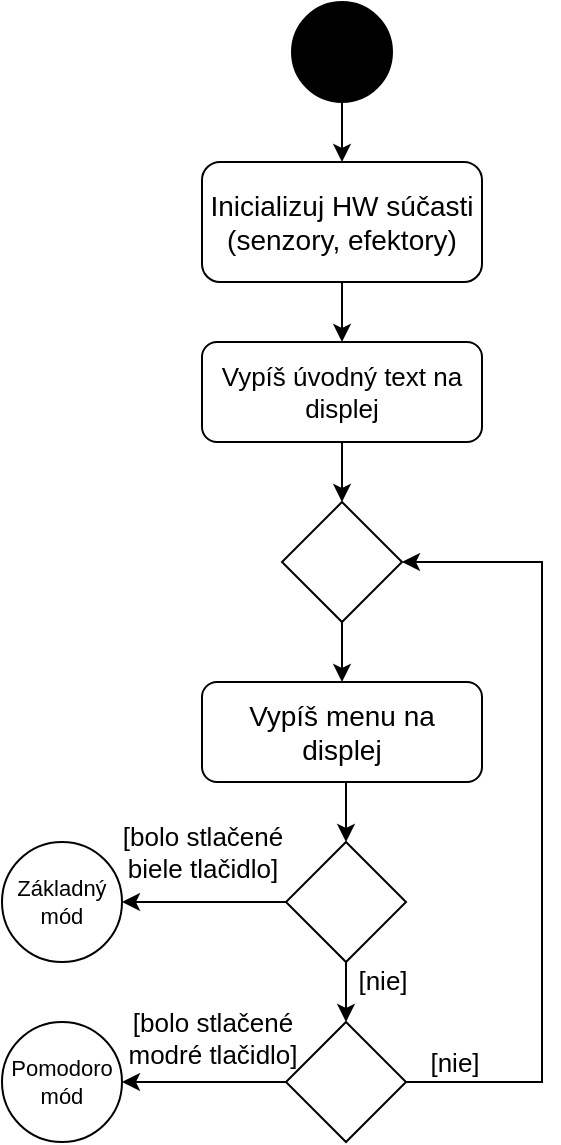 <mxfile version="13.11.0" type="device"><diagram id="p-e6sBziVbJDWpJBFLUt" name="Page-1"><mxGraphModel dx="525" dy="856" grid="1" gridSize="10" guides="1" tooltips="1" connect="1" arrows="1" fold="1" page="1" pageScale="1" pageWidth="827" pageHeight="1169" math="0" shadow="0"><root><mxCell id="0"/><mxCell id="1" parent="0"/><mxCell id="UP2AVt8_r8dpu8IS43cG-21" style="edgeStyle=orthogonalEdgeStyle;rounded=0;orthogonalLoop=1;jettySize=auto;html=1;exitX=0.5;exitY=1;exitDx=0;exitDy=0;entryX=0.5;entryY=0;entryDx=0;entryDy=0;" parent="1" source="UP2AVt8_r8dpu8IS43cG-22" target="UP2AVt8_r8dpu8IS43cG-24" edge="1"><mxGeometry relative="1" as="geometry"/></mxCell><mxCell id="UP2AVt8_r8dpu8IS43cG-22" value="" style="ellipse;whiteSpace=wrap;html=1;aspect=fixed;fillColor=#000000;" parent="1" vertex="1"><mxGeometry x="575" y="100" width="50" height="50" as="geometry"/></mxCell><mxCell id="UP2AVt8_r8dpu8IS43cG-23" style="edgeStyle=orthogonalEdgeStyle;rounded=0;orthogonalLoop=1;jettySize=auto;html=1;exitX=0.5;exitY=1;exitDx=0;exitDy=0;entryX=0.5;entryY=0;entryDx=0;entryDy=0;" parent="1" source="UP2AVt8_r8dpu8IS43cG-24" target="UP2AVt8_r8dpu8IS43cG-26" edge="1"><mxGeometry relative="1" as="geometry"/></mxCell><mxCell id="UP2AVt8_r8dpu8IS43cG-24" value="&lt;span style=&quot;font-size: 14px&quot;&gt;Inicializuj HW súčasti (senzory, efektory)&lt;/span&gt;" style="rounded=1;whiteSpace=wrap;html=1;fillColor=#FFFFFF;fontStyle=0" parent="1" vertex="1"><mxGeometry x="530" y="180" width="140" height="60" as="geometry"/></mxCell><mxCell id="UP2AVt8_r8dpu8IS43cG-25" style="edgeStyle=orthogonalEdgeStyle;rounded=0;orthogonalLoop=1;jettySize=auto;html=1;exitX=0.5;exitY=1;exitDx=0;exitDy=0;entryX=0.5;entryY=0;entryDx=0;entryDy=0;" parent="1" source="UP2AVt8_r8dpu8IS43cG-26" target="upK-CrrCorYbRXfIBtZl-1" edge="1"><mxGeometry relative="1" as="geometry"/></mxCell><mxCell id="UP2AVt8_r8dpu8IS43cG-26" value="&lt;font style=&quot;font-size: 13px;&quot;&gt;Vypíš úvodný text na displej&lt;/font&gt;" style="rounded=1;whiteSpace=wrap;html=1;fillColor=#FFFFFF;fontStyle=0;" parent="1" vertex="1"><mxGeometry x="530" y="270" width="140" height="50" as="geometry"/></mxCell><mxCell id="UP2AVt8_r8dpu8IS43cG-27" style="edgeStyle=orthogonalEdgeStyle;rounded=0;orthogonalLoop=1;jettySize=auto;html=1;exitX=0.5;exitY=1;exitDx=0;exitDy=0;entryX=0.5;entryY=0;entryDx=0;entryDy=0;" parent="1" target="UP2AVt8_r8dpu8IS43cG-37" edge="1"><mxGeometry relative="1" as="geometry"><mxPoint x="607" y="490.0" as="sourcePoint"/><mxPoint x="607" y="525" as="targetPoint"/></mxGeometry></mxCell><mxCell id="UP2AVt8_r8dpu8IS43cG-28" value="&lt;span style=&quot;font-size: 14px;&quot;&gt;Vypíš menu na&lt;br&gt;displej&lt;/span&gt;" style="rounded=1;whiteSpace=wrap;html=1;fillColor=#FFFFFF;fontStyle=0;" parent="1" vertex="1"><mxGeometry x="530" y="440" width="140" height="50" as="geometry"/></mxCell><mxCell id="UP2AVt8_r8dpu8IS43cG-29" style="edgeStyle=orthogonalEdgeStyle;rounded=0;orthogonalLoop=1;jettySize=auto;html=1;exitX=0.5;exitY=1;exitDx=0;exitDy=0;entryX=0.5;entryY=0;entryDx=0;entryDy=0;" parent="1" source="UP2AVt8_r8dpu8IS43cG-37" target="UP2AVt8_r8dpu8IS43cG-40" edge="1"><mxGeometry relative="1" as="geometry"><mxPoint x="607" y="635" as="sourcePoint"/><mxPoint x="599.5" y="610" as="targetPoint"/></mxGeometry></mxCell><mxCell id="UP2AVt8_r8dpu8IS43cG-30" value="[nie]" style="edgeLabel;html=1;align=center;verticalAlign=middle;resizable=0;points=[];fontSize=13;fontStyle=0" parent="UP2AVt8_r8dpu8IS43cG-29" vertex="1" connectable="0"><mxGeometry x="-0.314" relative="1" as="geometry"><mxPoint x="18" y="-1.34" as="offset"/></mxGeometry></mxCell><mxCell id="UP2AVt8_r8dpu8IS43cG-31" style="edgeStyle=orthogonalEdgeStyle;rounded=0;orthogonalLoop=1;jettySize=auto;html=1;exitX=0;exitY=0.5;exitDx=0;exitDy=0;entryX=1;entryY=0.5;entryDx=0;entryDy=0;fontSize=13;" parent="1" source="UP2AVt8_r8dpu8IS43cG-37" target="UP2AVt8_r8dpu8IS43cG-35" edge="1"><mxGeometry relative="1" as="geometry"><mxPoint x="567" y="560" as="sourcePoint"/></mxGeometry></mxCell><mxCell id="UP2AVt8_r8dpu8IS43cG-32" value="[bolo stlačené&lt;br&gt;biele tlačidlo]" style="edgeLabel;html=1;align=center;verticalAlign=middle;resizable=0;points=[];fontSize=13;fontStyle=0" parent="UP2AVt8_r8dpu8IS43cG-31" vertex="1" connectable="0"><mxGeometry x="-0.246" y="-1" relative="1" as="geometry"><mxPoint x="-11.21" y="-24" as="offset"/></mxGeometry></mxCell><mxCell id="UP2AVt8_r8dpu8IS43cG-33" style="edgeStyle=orthogonalEdgeStyle;rounded=0;orthogonalLoop=1;jettySize=auto;html=1;exitX=0;exitY=0.5;exitDx=0;exitDy=0;entryX=1;entryY=0.5;entryDx=0;entryDy=0;fontSize=13;" parent="1" source="UP2AVt8_r8dpu8IS43cG-40" target="UP2AVt8_r8dpu8IS43cG-36" edge="1"><mxGeometry relative="1" as="geometry"><mxPoint x="572" y="637.5" as="sourcePoint"/></mxGeometry></mxCell><mxCell id="UP2AVt8_r8dpu8IS43cG-34" value="[bolo stlačené&lt;br&gt;modré tlačidlo]" style="edgeLabel;html=1;align=center;verticalAlign=middle;resizable=0;points=[];fontSize=13;fontStyle=0" parent="UP2AVt8_r8dpu8IS43cG-33" vertex="1" connectable="0"><mxGeometry x="0.273" y="1" relative="1" as="geometry"><mxPoint x="14.41" y="-23" as="offset"/></mxGeometry></mxCell><mxCell id="UP2AVt8_r8dpu8IS43cG-35" value="Základný&lt;br style=&quot;font-size: 11px;&quot;&gt;mód" style="ellipse;whiteSpace=wrap;html=1;aspect=fixed;fontSize=11;fontStyle=0" parent="1" vertex="1"><mxGeometry x="430" y="520" width="60" height="60" as="geometry"/></mxCell><mxCell id="UP2AVt8_r8dpu8IS43cG-36" value="Pomodoro&lt;br style=&quot;font-size: 11px;&quot;&gt;mód" style="ellipse;whiteSpace=wrap;html=1;aspect=fixed;fontSize=11;fontStyle=0" parent="1" vertex="1"><mxGeometry x="430" y="610" width="60" height="60" as="geometry"/></mxCell><mxCell id="UP2AVt8_r8dpu8IS43cG-37" value="" style="rhombus;whiteSpace=wrap;html=1;" parent="1" vertex="1"><mxGeometry x="572" y="520" width="60" height="60" as="geometry"/></mxCell><mxCell id="UP2AVt8_r8dpu8IS43cG-38" style="edgeStyle=orthogonalEdgeStyle;rounded=0;orthogonalLoop=1;jettySize=auto;html=1;exitX=1;exitY=0.5;exitDx=0;exitDy=0;entryX=1;entryY=0.5;entryDx=0;entryDy=0;" parent="1" source="UP2AVt8_r8dpu8IS43cG-40" target="upK-CrrCorYbRXfIBtZl-1" edge="1"><mxGeometry relative="1" as="geometry"><Array as="points"><mxPoint x="700" y="640"/><mxPoint x="700" y="380"/></Array></mxGeometry></mxCell><mxCell id="UP2AVt8_r8dpu8IS43cG-39" value="[nie]" style="edgeLabel;html=1;align=center;verticalAlign=middle;resizable=0;points=[];fontSize=13;" parent="UP2AVt8_r8dpu8IS43cG-38" vertex="1" connectable="0"><mxGeometry x="-0.883" relative="1" as="geometry"><mxPoint y="-10.01" as="offset"/></mxGeometry></mxCell><mxCell id="UP2AVt8_r8dpu8IS43cG-40" value="" style="rhombus;whiteSpace=wrap;html=1;" parent="1" vertex="1"><mxGeometry x="572" y="610" width="60" height="60" as="geometry"/></mxCell><mxCell id="upK-CrrCorYbRXfIBtZl-2" style="edgeStyle=orthogonalEdgeStyle;rounded=0;orthogonalLoop=1;jettySize=auto;html=1;exitX=0.5;exitY=1;exitDx=0;exitDy=0;entryX=0.5;entryY=0;entryDx=0;entryDy=0;" edge="1" parent="1" source="upK-CrrCorYbRXfIBtZl-1" target="UP2AVt8_r8dpu8IS43cG-28"><mxGeometry relative="1" as="geometry"/></mxCell><mxCell id="upK-CrrCorYbRXfIBtZl-1" value="" style="rhombus;whiteSpace=wrap;html=1;" vertex="1" parent="1"><mxGeometry x="570" y="350" width="60" height="60" as="geometry"/></mxCell></root></mxGraphModel></diagram></mxfile>